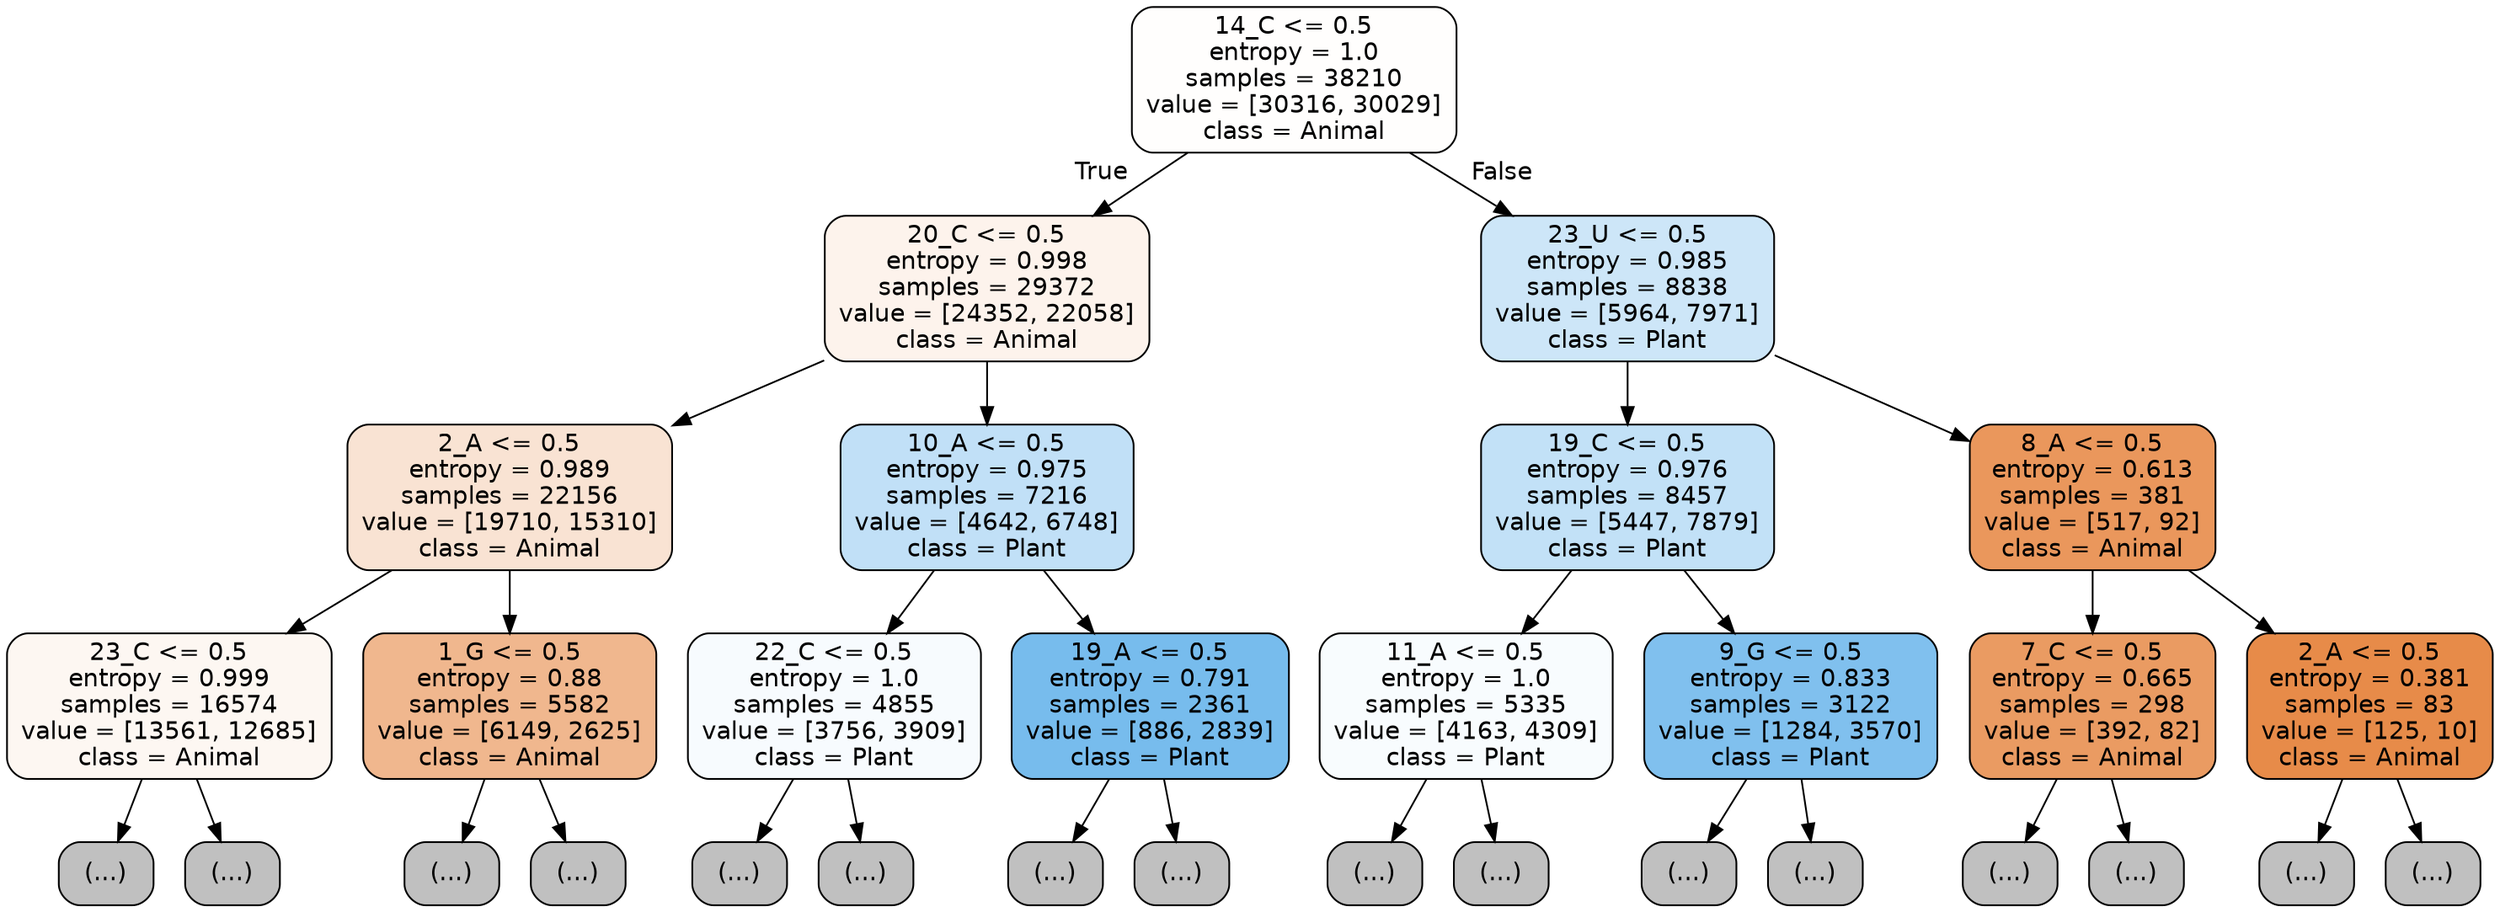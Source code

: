 digraph Tree {
node [shape=box, style="filled, rounded", color="black", fontname="helvetica"] ;
edge [fontname="helvetica"] ;
0 [label="14_C <= 0.5\nentropy = 1.0\nsamples = 38210\nvalue = [30316, 30029]\nclass = Animal", fillcolor="#fffefd"] ;
1 [label="20_C <= 0.5\nentropy = 0.998\nsamples = 29372\nvalue = [24352, 22058]\nclass = Animal", fillcolor="#fdf3ec"] ;
0 -> 1 [labeldistance=2.5, labelangle=45, headlabel="True"] ;
2 [label="2_A <= 0.5\nentropy = 0.989\nsamples = 22156\nvalue = [19710, 15310]\nclass = Animal", fillcolor="#f9e3d3"] ;
1 -> 2 ;
3 [label="23_C <= 0.5\nentropy = 0.999\nsamples = 16574\nvalue = [13561, 12685]\nclass = Animal", fillcolor="#fdf7f2"] ;
2 -> 3 ;
4 [label="(...)", fillcolor="#C0C0C0"] ;
3 -> 4 ;
7551 [label="(...)", fillcolor="#C0C0C0"] ;
3 -> 7551 ;
7836 [label="1_G <= 0.5\nentropy = 0.88\nsamples = 5582\nvalue = [6149, 2625]\nclass = Animal", fillcolor="#f0b78e"] ;
2 -> 7836 ;
7837 [label="(...)", fillcolor="#C0C0C0"] ;
7836 -> 7837 ;
10044 [label="(...)", fillcolor="#C0C0C0"] ;
7836 -> 10044 ;
10445 [label="10_A <= 0.5\nentropy = 0.975\nsamples = 7216\nvalue = [4642, 6748]\nclass = Plant", fillcolor="#c1e0f7"] ;
1 -> 10445 ;
10446 [label="22_C <= 0.5\nentropy = 1.0\nsamples = 4855\nvalue = [3756, 3909]\nclass = Plant", fillcolor="#f7fbfe"] ;
10445 -> 10446 ;
10447 [label="(...)", fillcolor="#C0C0C0"] ;
10446 -> 10447 ;
12582 [label="(...)", fillcolor="#C0C0C0"] ;
10446 -> 12582 ;
12823 [label="19_A <= 0.5\nentropy = 0.791\nsamples = 2361\nvalue = [886, 2839]\nclass = Plant", fillcolor="#77bced"] ;
10445 -> 12823 ;
12824 [label="(...)", fillcolor="#C0C0C0"] ;
12823 -> 12824 ;
13393 [label="(...)", fillcolor="#C0C0C0"] ;
12823 -> 13393 ;
13574 [label="23_U <= 0.5\nentropy = 0.985\nsamples = 8838\nvalue = [5964, 7971]\nclass = Plant", fillcolor="#cde6f8"] ;
0 -> 13574 [labeldistance=2.5, labelangle=-45, headlabel="False"] ;
13575 [label="19_C <= 0.5\nentropy = 0.976\nsamples = 8457\nvalue = [5447, 7879]\nclass = Plant", fillcolor="#c2e1f7"] ;
13574 -> 13575 ;
13576 [label="11_A <= 0.5\nentropy = 1.0\nsamples = 5335\nvalue = [4163, 4309]\nclass = Plant", fillcolor="#f8fcfe"] ;
13575 -> 13576 ;
13577 [label="(...)", fillcolor="#C0C0C0"] ;
13576 -> 13577 ;
15462 [label="(...)", fillcolor="#C0C0C0"] ;
13576 -> 15462 ;
16129 [label="9_G <= 0.5\nentropy = 0.833\nsamples = 3122\nvalue = [1284, 3570]\nclass = Plant", fillcolor="#80c0ee"] ;
13575 -> 16129 ;
16130 [label="(...)", fillcolor="#C0C0C0"] ;
16129 -> 16130 ;
16781 [label="(...)", fillcolor="#C0C0C0"] ;
16129 -> 16781 ;
17042 [label="8_A <= 0.5\nentropy = 0.613\nsamples = 381\nvalue = [517, 92]\nclass = Animal", fillcolor="#ea975c"] ;
13574 -> 17042 ;
17043 [label="7_C <= 0.5\nentropy = 0.665\nsamples = 298\nvalue = [392, 82]\nclass = Animal", fillcolor="#ea9b62"] ;
17042 -> 17043 ;
17044 [label="(...)", fillcolor="#C0C0C0"] ;
17043 -> 17044 ;
17149 [label="(...)", fillcolor="#C0C0C0"] ;
17043 -> 17149 ;
17178 [label="2_A <= 0.5\nentropy = 0.381\nsamples = 83\nvalue = [125, 10]\nclass = Animal", fillcolor="#e78b49"] ;
17042 -> 17178 ;
17179 [label="(...)", fillcolor="#C0C0C0"] ;
17178 -> 17179 ;
17202 [label="(...)", fillcolor="#C0C0C0"] ;
17178 -> 17202 ;
}